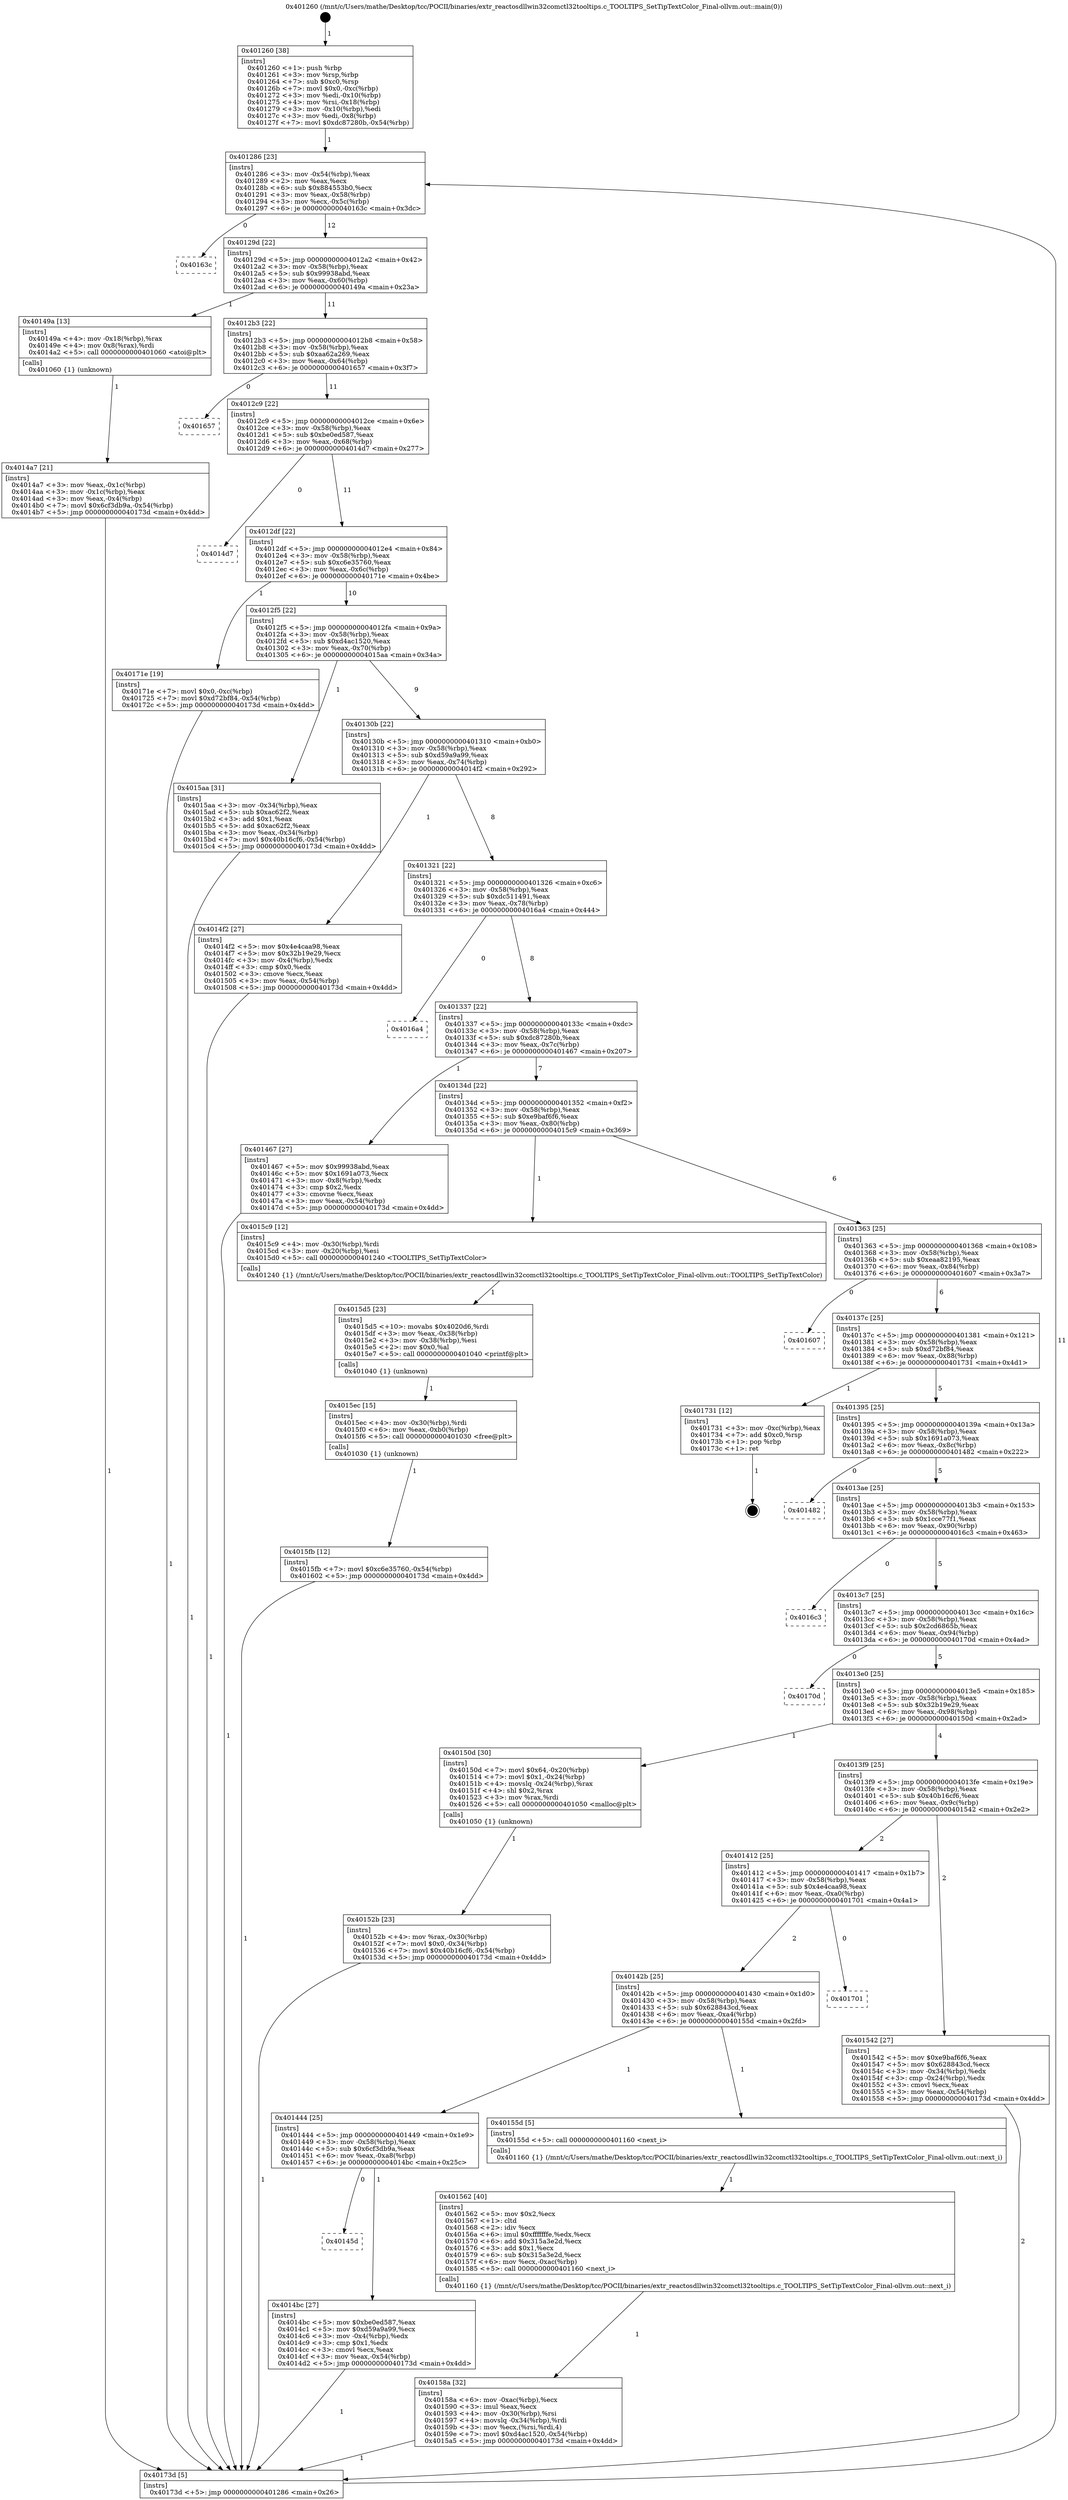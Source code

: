 digraph "0x401260" {
  label = "0x401260 (/mnt/c/Users/mathe/Desktop/tcc/POCII/binaries/extr_reactosdllwin32comctl32tooltips.c_TOOLTIPS_SetTipTextColor_Final-ollvm.out::main(0))"
  labelloc = "t"
  node[shape=record]

  Entry [label="",width=0.3,height=0.3,shape=circle,fillcolor=black,style=filled]
  "0x401286" [label="{
     0x401286 [23]\l
     | [instrs]\l
     &nbsp;&nbsp;0x401286 \<+3\>: mov -0x54(%rbp),%eax\l
     &nbsp;&nbsp;0x401289 \<+2\>: mov %eax,%ecx\l
     &nbsp;&nbsp;0x40128b \<+6\>: sub $0x884553b0,%ecx\l
     &nbsp;&nbsp;0x401291 \<+3\>: mov %eax,-0x58(%rbp)\l
     &nbsp;&nbsp;0x401294 \<+3\>: mov %ecx,-0x5c(%rbp)\l
     &nbsp;&nbsp;0x401297 \<+6\>: je 000000000040163c \<main+0x3dc\>\l
  }"]
  "0x40163c" [label="{
     0x40163c\l
  }", style=dashed]
  "0x40129d" [label="{
     0x40129d [22]\l
     | [instrs]\l
     &nbsp;&nbsp;0x40129d \<+5\>: jmp 00000000004012a2 \<main+0x42\>\l
     &nbsp;&nbsp;0x4012a2 \<+3\>: mov -0x58(%rbp),%eax\l
     &nbsp;&nbsp;0x4012a5 \<+5\>: sub $0x99938abd,%eax\l
     &nbsp;&nbsp;0x4012aa \<+3\>: mov %eax,-0x60(%rbp)\l
     &nbsp;&nbsp;0x4012ad \<+6\>: je 000000000040149a \<main+0x23a\>\l
  }"]
  Exit [label="",width=0.3,height=0.3,shape=circle,fillcolor=black,style=filled,peripheries=2]
  "0x40149a" [label="{
     0x40149a [13]\l
     | [instrs]\l
     &nbsp;&nbsp;0x40149a \<+4\>: mov -0x18(%rbp),%rax\l
     &nbsp;&nbsp;0x40149e \<+4\>: mov 0x8(%rax),%rdi\l
     &nbsp;&nbsp;0x4014a2 \<+5\>: call 0000000000401060 \<atoi@plt\>\l
     | [calls]\l
     &nbsp;&nbsp;0x401060 \{1\} (unknown)\l
  }"]
  "0x4012b3" [label="{
     0x4012b3 [22]\l
     | [instrs]\l
     &nbsp;&nbsp;0x4012b3 \<+5\>: jmp 00000000004012b8 \<main+0x58\>\l
     &nbsp;&nbsp;0x4012b8 \<+3\>: mov -0x58(%rbp),%eax\l
     &nbsp;&nbsp;0x4012bb \<+5\>: sub $0xaa62a269,%eax\l
     &nbsp;&nbsp;0x4012c0 \<+3\>: mov %eax,-0x64(%rbp)\l
     &nbsp;&nbsp;0x4012c3 \<+6\>: je 0000000000401657 \<main+0x3f7\>\l
  }"]
  "0x4015fb" [label="{
     0x4015fb [12]\l
     | [instrs]\l
     &nbsp;&nbsp;0x4015fb \<+7\>: movl $0xc6e35760,-0x54(%rbp)\l
     &nbsp;&nbsp;0x401602 \<+5\>: jmp 000000000040173d \<main+0x4dd\>\l
  }"]
  "0x401657" [label="{
     0x401657\l
  }", style=dashed]
  "0x4012c9" [label="{
     0x4012c9 [22]\l
     | [instrs]\l
     &nbsp;&nbsp;0x4012c9 \<+5\>: jmp 00000000004012ce \<main+0x6e\>\l
     &nbsp;&nbsp;0x4012ce \<+3\>: mov -0x58(%rbp),%eax\l
     &nbsp;&nbsp;0x4012d1 \<+5\>: sub $0xbe0ed587,%eax\l
     &nbsp;&nbsp;0x4012d6 \<+3\>: mov %eax,-0x68(%rbp)\l
     &nbsp;&nbsp;0x4012d9 \<+6\>: je 00000000004014d7 \<main+0x277\>\l
  }"]
  "0x4015ec" [label="{
     0x4015ec [15]\l
     | [instrs]\l
     &nbsp;&nbsp;0x4015ec \<+4\>: mov -0x30(%rbp),%rdi\l
     &nbsp;&nbsp;0x4015f0 \<+6\>: mov %eax,-0xb0(%rbp)\l
     &nbsp;&nbsp;0x4015f6 \<+5\>: call 0000000000401030 \<free@plt\>\l
     | [calls]\l
     &nbsp;&nbsp;0x401030 \{1\} (unknown)\l
  }"]
  "0x4014d7" [label="{
     0x4014d7\l
  }", style=dashed]
  "0x4012df" [label="{
     0x4012df [22]\l
     | [instrs]\l
     &nbsp;&nbsp;0x4012df \<+5\>: jmp 00000000004012e4 \<main+0x84\>\l
     &nbsp;&nbsp;0x4012e4 \<+3\>: mov -0x58(%rbp),%eax\l
     &nbsp;&nbsp;0x4012e7 \<+5\>: sub $0xc6e35760,%eax\l
     &nbsp;&nbsp;0x4012ec \<+3\>: mov %eax,-0x6c(%rbp)\l
     &nbsp;&nbsp;0x4012ef \<+6\>: je 000000000040171e \<main+0x4be\>\l
  }"]
  "0x4015d5" [label="{
     0x4015d5 [23]\l
     | [instrs]\l
     &nbsp;&nbsp;0x4015d5 \<+10\>: movabs $0x4020d6,%rdi\l
     &nbsp;&nbsp;0x4015df \<+3\>: mov %eax,-0x38(%rbp)\l
     &nbsp;&nbsp;0x4015e2 \<+3\>: mov -0x38(%rbp),%esi\l
     &nbsp;&nbsp;0x4015e5 \<+2\>: mov $0x0,%al\l
     &nbsp;&nbsp;0x4015e7 \<+5\>: call 0000000000401040 \<printf@plt\>\l
     | [calls]\l
     &nbsp;&nbsp;0x401040 \{1\} (unknown)\l
  }"]
  "0x40171e" [label="{
     0x40171e [19]\l
     | [instrs]\l
     &nbsp;&nbsp;0x40171e \<+7\>: movl $0x0,-0xc(%rbp)\l
     &nbsp;&nbsp;0x401725 \<+7\>: movl $0xd72bf84,-0x54(%rbp)\l
     &nbsp;&nbsp;0x40172c \<+5\>: jmp 000000000040173d \<main+0x4dd\>\l
  }"]
  "0x4012f5" [label="{
     0x4012f5 [22]\l
     | [instrs]\l
     &nbsp;&nbsp;0x4012f5 \<+5\>: jmp 00000000004012fa \<main+0x9a\>\l
     &nbsp;&nbsp;0x4012fa \<+3\>: mov -0x58(%rbp),%eax\l
     &nbsp;&nbsp;0x4012fd \<+5\>: sub $0xd4ac1520,%eax\l
     &nbsp;&nbsp;0x401302 \<+3\>: mov %eax,-0x70(%rbp)\l
     &nbsp;&nbsp;0x401305 \<+6\>: je 00000000004015aa \<main+0x34a\>\l
  }"]
  "0x40158a" [label="{
     0x40158a [32]\l
     | [instrs]\l
     &nbsp;&nbsp;0x40158a \<+6\>: mov -0xac(%rbp),%ecx\l
     &nbsp;&nbsp;0x401590 \<+3\>: imul %eax,%ecx\l
     &nbsp;&nbsp;0x401593 \<+4\>: mov -0x30(%rbp),%rsi\l
     &nbsp;&nbsp;0x401597 \<+4\>: movslq -0x34(%rbp),%rdi\l
     &nbsp;&nbsp;0x40159b \<+3\>: mov %ecx,(%rsi,%rdi,4)\l
     &nbsp;&nbsp;0x40159e \<+7\>: movl $0xd4ac1520,-0x54(%rbp)\l
     &nbsp;&nbsp;0x4015a5 \<+5\>: jmp 000000000040173d \<main+0x4dd\>\l
  }"]
  "0x4015aa" [label="{
     0x4015aa [31]\l
     | [instrs]\l
     &nbsp;&nbsp;0x4015aa \<+3\>: mov -0x34(%rbp),%eax\l
     &nbsp;&nbsp;0x4015ad \<+5\>: sub $0xac62f2,%eax\l
     &nbsp;&nbsp;0x4015b2 \<+3\>: add $0x1,%eax\l
     &nbsp;&nbsp;0x4015b5 \<+5\>: add $0xac62f2,%eax\l
     &nbsp;&nbsp;0x4015ba \<+3\>: mov %eax,-0x34(%rbp)\l
     &nbsp;&nbsp;0x4015bd \<+7\>: movl $0x40b16cf6,-0x54(%rbp)\l
     &nbsp;&nbsp;0x4015c4 \<+5\>: jmp 000000000040173d \<main+0x4dd\>\l
  }"]
  "0x40130b" [label="{
     0x40130b [22]\l
     | [instrs]\l
     &nbsp;&nbsp;0x40130b \<+5\>: jmp 0000000000401310 \<main+0xb0\>\l
     &nbsp;&nbsp;0x401310 \<+3\>: mov -0x58(%rbp),%eax\l
     &nbsp;&nbsp;0x401313 \<+5\>: sub $0xd59a9a99,%eax\l
     &nbsp;&nbsp;0x401318 \<+3\>: mov %eax,-0x74(%rbp)\l
     &nbsp;&nbsp;0x40131b \<+6\>: je 00000000004014f2 \<main+0x292\>\l
  }"]
  "0x401562" [label="{
     0x401562 [40]\l
     | [instrs]\l
     &nbsp;&nbsp;0x401562 \<+5\>: mov $0x2,%ecx\l
     &nbsp;&nbsp;0x401567 \<+1\>: cltd\l
     &nbsp;&nbsp;0x401568 \<+2\>: idiv %ecx\l
     &nbsp;&nbsp;0x40156a \<+6\>: imul $0xfffffffe,%edx,%ecx\l
     &nbsp;&nbsp;0x401570 \<+6\>: add $0x315a3e2d,%ecx\l
     &nbsp;&nbsp;0x401576 \<+3\>: add $0x1,%ecx\l
     &nbsp;&nbsp;0x401579 \<+6\>: sub $0x315a3e2d,%ecx\l
     &nbsp;&nbsp;0x40157f \<+6\>: mov %ecx,-0xac(%rbp)\l
     &nbsp;&nbsp;0x401585 \<+5\>: call 0000000000401160 \<next_i\>\l
     | [calls]\l
     &nbsp;&nbsp;0x401160 \{1\} (/mnt/c/Users/mathe/Desktop/tcc/POCII/binaries/extr_reactosdllwin32comctl32tooltips.c_TOOLTIPS_SetTipTextColor_Final-ollvm.out::next_i)\l
  }"]
  "0x4014f2" [label="{
     0x4014f2 [27]\l
     | [instrs]\l
     &nbsp;&nbsp;0x4014f2 \<+5\>: mov $0x4e4caa98,%eax\l
     &nbsp;&nbsp;0x4014f7 \<+5\>: mov $0x32b19e29,%ecx\l
     &nbsp;&nbsp;0x4014fc \<+3\>: mov -0x4(%rbp),%edx\l
     &nbsp;&nbsp;0x4014ff \<+3\>: cmp $0x0,%edx\l
     &nbsp;&nbsp;0x401502 \<+3\>: cmove %ecx,%eax\l
     &nbsp;&nbsp;0x401505 \<+3\>: mov %eax,-0x54(%rbp)\l
     &nbsp;&nbsp;0x401508 \<+5\>: jmp 000000000040173d \<main+0x4dd\>\l
  }"]
  "0x401321" [label="{
     0x401321 [22]\l
     | [instrs]\l
     &nbsp;&nbsp;0x401321 \<+5\>: jmp 0000000000401326 \<main+0xc6\>\l
     &nbsp;&nbsp;0x401326 \<+3\>: mov -0x58(%rbp),%eax\l
     &nbsp;&nbsp;0x401329 \<+5\>: sub $0xdc511491,%eax\l
     &nbsp;&nbsp;0x40132e \<+3\>: mov %eax,-0x78(%rbp)\l
     &nbsp;&nbsp;0x401331 \<+6\>: je 00000000004016a4 \<main+0x444\>\l
  }"]
  "0x40152b" [label="{
     0x40152b [23]\l
     | [instrs]\l
     &nbsp;&nbsp;0x40152b \<+4\>: mov %rax,-0x30(%rbp)\l
     &nbsp;&nbsp;0x40152f \<+7\>: movl $0x0,-0x34(%rbp)\l
     &nbsp;&nbsp;0x401536 \<+7\>: movl $0x40b16cf6,-0x54(%rbp)\l
     &nbsp;&nbsp;0x40153d \<+5\>: jmp 000000000040173d \<main+0x4dd\>\l
  }"]
  "0x4016a4" [label="{
     0x4016a4\l
  }", style=dashed]
  "0x401337" [label="{
     0x401337 [22]\l
     | [instrs]\l
     &nbsp;&nbsp;0x401337 \<+5\>: jmp 000000000040133c \<main+0xdc\>\l
     &nbsp;&nbsp;0x40133c \<+3\>: mov -0x58(%rbp),%eax\l
     &nbsp;&nbsp;0x40133f \<+5\>: sub $0xdc87280b,%eax\l
     &nbsp;&nbsp;0x401344 \<+3\>: mov %eax,-0x7c(%rbp)\l
     &nbsp;&nbsp;0x401347 \<+6\>: je 0000000000401467 \<main+0x207\>\l
  }"]
  "0x40145d" [label="{
     0x40145d\l
  }", style=dashed]
  "0x401467" [label="{
     0x401467 [27]\l
     | [instrs]\l
     &nbsp;&nbsp;0x401467 \<+5\>: mov $0x99938abd,%eax\l
     &nbsp;&nbsp;0x40146c \<+5\>: mov $0x1691a073,%ecx\l
     &nbsp;&nbsp;0x401471 \<+3\>: mov -0x8(%rbp),%edx\l
     &nbsp;&nbsp;0x401474 \<+3\>: cmp $0x2,%edx\l
     &nbsp;&nbsp;0x401477 \<+3\>: cmovne %ecx,%eax\l
     &nbsp;&nbsp;0x40147a \<+3\>: mov %eax,-0x54(%rbp)\l
     &nbsp;&nbsp;0x40147d \<+5\>: jmp 000000000040173d \<main+0x4dd\>\l
  }"]
  "0x40134d" [label="{
     0x40134d [22]\l
     | [instrs]\l
     &nbsp;&nbsp;0x40134d \<+5\>: jmp 0000000000401352 \<main+0xf2\>\l
     &nbsp;&nbsp;0x401352 \<+3\>: mov -0x58(%rbp),%eax\l
     &nbsp;&nbsp;0x401355 \<+5\>: sub $0xe9baf6f6,%eax\l
     &nbsp;&nbsp;0x40135a \<+3\>: mov %eax,-0x80(%rbp)\l
     &nbsp;&nbsp;0x40135d \<+6\>: je 00000000004015c9 \<main+0x369\>\l
  }"]
  "0x40173d" [label="{
     0x40173d [5]\l
     | [instrs]\l
     &nbsp;&nbsp;0x40173d \<+5\>: jmp 0000000000401286 \<main+0x26\>\l
  }"]
  "0x401260" [label="{
     0x401260 [38]\l
     | [instrs]\l
     &nbsp;&nbsp;0x401260 \<+1\>: push %rbp\l
     &nbsp;&nbsp;0x401261 \<+3\>: mov %rsp,%rbp\l
     &nbsp;&nbsp;0x401264 \<+7\>: sub $0xc0,%rsp\l
     &nbsp;&nbsp;0x40126b \<+7\>: movl $0x0,-0xc(%rbp)\l
     &nbsp;&nbsp;0x401272 \<+3\>: mov %edi,-0x10(%rbp)\l
     &nbsp;&nbsp;0x401275 \<+4\>: mov %rsi,-0x18(%rbp)\l
     &nbsp;&nbsp;0x401279 \<+3\>: mov -0x10(%rbp),%edi\l
     &nbsp;&nbsp;0x40127c \<+3\>: mov %edi,-0x8(%rbp)\l
     &nbsp;&nbsp;0x40127f \<+7\>: movl $0xdc87280b,-0x54(%rbp)\l
  }"]
  "0x4014a7" [label="{
     0x4014a7 [21]\l
     | [instrs]\l
     &nbsp;&nbsp;0x4014a7 \<+3\>: mov %eax,-0x1c(%rbp)\l
     &nbsp;&nbsp;0x4014aa \<+3\>: mov -0x1c(%rbp),%eax\l
     &nbsp;&nbsp;0x4014ad \<+3\>: mov %eax,-0x4(%rbp)\l
     &nbsp;&nbsp;0x4014b0 \<+7\>: movl $0x6cf3db9a,-0x54(%rbp)\l
     &nbsp;&nbsp;0x4014b7 \<+5\>: jmp 000000000040173d \<main+0x4dd\>\l
  }"]
  "0x4014bc" [label="{
     0x4014bc [27]\l
     | [instrs]\l
     &nbsp;&nbsp;0x4014bc \<+5\>: mov $0xbe0ed587,%eax\l
     &nbsp;&nbsp;0x4014c1 \<+5\>: mov $0xd59a9a99,%ecx\l
     &nbsp;&nbsp;0x4014c6 \<+3\>: mov -0x4(%rbp),%edx\l
     &nbsp;&nbsp;0x4014c9 \<+3\>: cmp $0x1,%edx\l
     &nbsp;&nbsp;0x4014cc \<+3\>: cmovl %ecx,%eax\l
     &nbsp;&nbsp;0x4014cf \<+3\>: mov %eax,-0x54(%rbp)\l
     &nbsp;&nbsp;0x4014d2 \<+5\>: jmp 000000000040173d \<main+0x4dd\>\l
  }"]
  "0x4015c9" [label="{
     0x4015c9 [12]\l
     | [instrs]\l
     &nbsp;&nbsp;0x4015c9 \<+4\>: mov -0x30(%rbp),%rdi\l
     &nbsp;&nbsp;0x4015cd \<+3\>: mov -0x20(%rbp),%esi\l
     &nbsp;&nbsp;0x4015d0 \<+5\>: call 0000000000401240 \<TOOLTIPS_SetTipTextColor\>\l
     | [calls]\l
     &nbsp;&nbsp;0x401240 \{1\} (/mnt/c/Users/mathe/Desktop/tcc/POCII/binaries/extr_reactosdllwin32comctl32tooltips.c_TOOLTIPS_SetTipTextColor_Final-ollvm.out::TOOLTIPS_SetTipTextColor)\l
  }"]
  "0x401363" [label="{
     0x401363 [25]\l
     | [instrs]\l
     &nbsp;&nbsp;0x401363 \<+5\>: jmp 0000000000401368 \<main+0x108\>\l
     &nbsp;&nbsp;0x401368 \<+3\>: mov -0x58(%rbp),%eax\l
     &nbsp;&nbsp;0x40136b \<+5\>: sub $0xeaa82195,%eax\l
     &nbsp;&nbsp;0x401370 \<+6\>: mov %eax,-0x84(%rbp)\l
     &nbsp;&nbsp;0x401376 \<+6\>: je 0000000000401607 \<main+0x3a7\>\l
  }"]
  "0x401444" [label="{
     0x401444 [25]\l
     | [instrs]\l
     &nbsp;&nbsp;0x401444 \<+5\>: jmp 0000000000401449 \<main+0x1e9\>\l
     &nbsp;&nbsp;0x401449 \<+3\>: mov -0x58(%rbp),%eax\l
     &nbsp;&nbsp;0x40144c \<+5\>: sub $0x6cf3db9a,%eax\l
     &nbsp;&nbsp;0x401451 \<+6\>: mov %eax,-0xa8(%rbp)\l
     &nbsp;&nbsp;0x401457 \<+6\>: je 00000000004014bc \<main+0x25c\>\l
  }"]
  "0x401607" [label="{
     0x401607\l
  }", style=dashed]
  "0x40137c" [label="{
     0x40137c [25]\l
     | [instrs]\l
     &nbsp;&nbsp;0x40137c \<+5\>: jmp 0000000000401381 \<main+0x121\>\l
     &nbsp;&nbsp;0x401381 \<+3\>: mov -0x58(%rbp),%eax\l
     &nbsp;&nbsp;0x401384 \<+5\>: sub $0xd72bf84,%eax\l
     &nbsp;&nbsp;0x401389 \<+6\>: mov %eax,-0x88(%rbp)\l
     &nbsp;&nbsp;0x40138f \<+6\>: je 0000000000401731 \<main+0x4d1\>\l
  }"]
  "0x40155d" [label="{
     0x40155d [5]\l
     | [instrs]\l
     &nbsp;&nbsp;0x40155d \<+5\>: call 0000000000401160 \<next_i\>\l
     | [calls]\l
     &nbsp;&nbsp;0x401160 \{1\} (/mnt/c/Users/mathe/Desktop/tcc/POCII/binaries/extr_reactosdllwin32comctl32tooltips.c_TOOLTIPS_SetTipTextColor_Final-ollvm.out::next_i)\l
  }"]
  "0x401731" [label="{
     0x401731 [12]\l
     | [instrs]\l
     &nbsp;&nbsp;0x401731 \<+3\>: mov -0xc(%rbp),%eax\l
     &nbsp;&nbsp;0x401734 \<+7\>: add $0xc0,%rsp\l
     &nbsp;&nbsp;0x40173b \<+1\>: pop %rbp\l
     &nbsp;&nbsp;0x40173c \<+1\>: ret\l
  }"]
  "0x401395" [label="{
     0x401395 [25]\l
     | [instrs]\l
     &nbsp;&nbsp;0x401395 \<+5\>: jmp 000000000040139a \<main+0x13a\>\l
     &nbsp;&nbsp;0x40139a \<+3\>: mov -0x58(%rbp),%eax\l
     &nbsp;&nbsp;0x40139d \<+5\>: sub $0x1691a073,%eax\l
     &nbsp;&nbsp;0x4013a2 \<+6\>: mov %eax,-0x8c(%rbp)\l
     &nbsp;&nbsp;0x4013a8 \<+6\>: je 0000000000401482 \<main+0x222\>\l
  }"]
  "0x40142b" [label="{
     0x40142b [25]\l
     | [instrs]\l
     &nbsp;&nbsp;0x40142b \<+5\>: jmp 0000000000401430 \<main+0x1d0\>\l
     &nbsp;&nbsp;0x401430 \<+3\>: mov -0x58(%rbp),%eax\l
     &nbsp;&nbsp;0x401433 \<+5\>: sub $0x628843cd,%eax\l
     &nbsp;&nbsp;0x401438 \<+6\>: mov %eax,-0xa4(%rbp)\l
     &nbsp;&nbsp;0x40143e \<+6\>: je 000000000040155d \<main+0x2fd\>\l
  }"]
  "0x401482" [label="{
     0x401482\l
  }", style=dashed]
  "0x4013ae" [label="{
     0x4013ae [25]\l
     | [instrs]\l
     &nbsp;&nbsp;0x4013ae \<+5\>: jmp 00000000004013b3 \<main+0x153\>\l
     &nbsp;&nbsp;0x4013b3 \<+3\>: mov -0x58(%rbp),%eax\l
     &nbsp;&nbsp;0x4013b6 \<+5\>: sub $0x1cce77f1,%eax\l
     &nbsp;&nbsp;0x4013bb \<+6\>: mov %eax,-0x90(%rbp)\l
     &nbsp;&nbsp;0x4013c1 \<+6\>: je 00000000004016c3 \<main+0x463\>\l
  }"]
  "0x401701" [label="{
     0x401701\l
  }", style=dashed]
  "0x4016c3" [label="{
     0x4016c3\l
  }", style=dashed]
  "0x4013c7" [label="{
     0x4013c7 [25]\l
     | [instrs]\l
     &nbsp;&nbsp;0x4013c7 \<+5\>: jmp 00000000004013cc \<main+0x16c\>\l
     &nbsp;&nbsp;0x4013cc \<+3\>: mov -0x58(%rbp),%eax\l
     &nbsp;&nbsp;0x4013cf \<+5\>: sub $0x2cd6865b,%eax\l
     &nbsp;&nbsp;0x4013d4 \<+6\>: mov %eax,-0x94(%rbp)\l
     &nbsp;&nbsp;0x4013da \<+6\>: je 000000000040170d \<main+0x4ad\>\l
  }"]
  "0x401412" [label="{
     0x401412 [25]\l
     | [instrs]\l
     &nbsp;&nbsp;0x401412 \<+5\>: jmp 0000000000401417 \<main+0x1b7\>\l
     &nbsp;&nbsp;0x401417 \<+3\>: mov -0x58(%rbp),%eax\l
     &nbsp;&nbsp;0x40141a \<+5\>: sub $0x4e4caa98,%eax\l
     &nbsp;&nbsp;0x40141f \<+6\>: mov %eax,-0xa0(%rbp)\l
     &nbsp;&nbsp;0x401425 \<+6\>: je 0000000000401701 \<main+0x4a1\>\l
  }"]
  "0x40170d" [label="{
     0x40170d\l
  }", style=dashed]
  "0x4013e0" [label="{
     0x4013e0 [25]\l
     | [instrs]\l
     &nbsp;&nbsp;0x4013e0 \<+5\>: jmp 00000000004013e5 \<main+0x185\>\l
     &nbsp;&nbsp;0x4013e5 \<+3\>: mov -0x58(%rbp),%eax\l
     &nbsp;&nbsp;0x4013e8 \<+5\>: sub $0x32b19e29,%eax\l
     &nbsp;&nbsp;0x4013ed \<+6\>: mov %eax,-0x98(%rbp)\l
     &nbsp;&nbsp;0x4013f3 \<+6\>: je 000000000040150d \<main+0x2ad\>\l
  }"]
  "0x401542" [label="{
     0x401542 [27]\l
     | [instrs]\l
     &nbsp;&nbsp;0x401542 \<+5\>: mov $0xe9baf6f6,%eax\l
     &nbsp;&nbsp;0x401547 \<+5\>: mov $0x628843cd,%ecx\l
     &nbsp;&nbsp;0x40154c \<+3\>: mov -0x34(%rbp),%edx\l
     &nbsp;&nbsp;0x40154f \<+3\>: cmp -0x24(%rbp),%edx\l
     &nbsp;&nbsp;0x401552 \<+3\>: cmovl %ecx,%eax\l
     &nbsp;&nbsp;0x401555 \<+3\>: mov %eax,-0x54(%rbp)\l
     &nbsp;&nbsp;0x401558 \<+5\>: jmp 000000000040173d \<main+0x4dd\>\l
  }"]
  "0x40150d" [label="{
     0x40150d [30]\l
     | [instrs]\l
     &nbsp;&nbsp;0x40150d \<+7\>: movl $0x64,-0x20(%rbp)\l
     &nbsp;&nbsp;0x401514 \<+7\>: movl $0x1,-0x24(%rbp)\l
     &nbsp;&nbsp;0x40151b \<+4\>: movslq -0x24(%rbp),%rax\l
     &nbsp;&nbsp;0x40151f \<+4\>: shl $0x2,%rax\l
     &nbsp;&nbsp;0x401523 \<+3\>: mov %rax,%rdi\l
     &nbsp;&nbsp;0x401526 \<+5\>: call 0000000000401050 \<malloc@plt\>\l
     | [calls]\l
     &nbsp;&nbsp;0x401050 \{1\} (unknown)\l
  }"]
  "0x4013f9" [label="{
     0x4013f9 [25]\l
     | [instrs]\l
     &nbsp;&nbsp;0x4013f9 \<+5\>: jmp 00000000004013fe \<main+0x19e\>\l
     &nbsp;&nbsp;0x4013fe \<+3\>: mov -0x58(%rbp),%eax\l
     &nbsp;&nbsp;0x401401 \<+5\>: sub $0x40b16cf6,%eax\l
     &nbsp;&nbsp;0x401406 \<+6\>: mov %eax,-0x9c(%rbp)\l
     &nbsp;&nbsp;0x40140c \<+6\>: je 0000000000401542 \<main+0x2e2\>\l
  }"]
  Entry -> "0x401260" [label=" 1"]
  "0x401286" -> "0x40163c" [label=" 0"]
  "0x401286" -> "0x40129d" [label=" 12"]
  "0x401731" -> Exit [label=" 1"]
  "0x40129d" -> "0x40149a" [label=" 1"]
  "0x40129d" -> "0x4012b3" [label=" 11"]
  "0x40171e" -> "0x40173d" [label=" 1"]
  "0x4012b3" -> "0x401657" [label=" 0"]
  "0x4012b3" -> "0x4012c9" [label=" 11"]
  "0x4015fb" -> "0x40173d" [label=" 1"]
  "0x4012c9" -> "0x4014d7" [label=" 0"]
  "0x4012c9" -> "0x4012df" [label=" 11"]
  "0x4015ec" -> "0x4015fb" [label=" 1"]
  "0x4012df" -> "0x40171e" [label=" 1"]
  "0x4012df" -> "0x4012f5" [label=" 10"]
  "0x4015d5" -> "0x4015ec" [label=" 1"]
  "0x4012f5" -> "0x4015aa" [label=" 1"]
  "0x4012f5" -> "0x40130b" [label=" 9"]
  "0x4015c9" -> "0x4015d5" [label=" 1"]
  "0x40130b" -> "0x4014f2" [label=" 1"]
  "0x40130b" -> "0x401321" [label=" 8"]
  "0x4015aa" -> "0x40173d" [label=" 1"]
  "0x401321" -> "0x4016a4" [label=" 0"]
  "0x401321" -> "0x401337" [label=" 8"]
  "0x40158a" -> "0x40173d" [label=" 1"]
  "0x401337" -> "0x401467" [label=" 1"]
  "0x401337" -> "0x40134d" [label=" 7"]
  "0x401467" -> "0x40173d" [label=" 1"]
  "0x401260" -> "0x401286" [label=" 1"]
  "0x40173d" -> "0x401286" [label=" 11"]
  "0x40149a" -> "0x4014a7" [label=" 1"]
  "0x4014a7" -> "0x40173d" [label=" 1"]
  "0x401562" -> "0x40158a" [label=" 1"]
  "0x40134d" -> "0x4015c9" [label=" 1"]
  "0x40134d" -> "0x401363" [label=" 6"]
  "0x40155d" -> "0x401562" [label=" 1"]
  "0x401363" -> "0x401607" [label=" 0"]
  "0x401363" -> "0x40137c" [label=" 6"]
  "0x40152b" -> "0x40173d" [label=" 1"]
  "0x40137c" -> "0x401731" [label=" 1"]
  "0x40137c" -> "0x401395" [label=" 5"]
  "0x40150d" -> "0x40152b" [label=" 1"]
  "0x401395" -> "0x401482" [label=" 0"]
  "0x401395" -> "0x4013ae" [label=" 5"]
  "0x4014bc" -> "0x40173d" [label=" 1"]
  "0x4013ae" -> "0x4016c3" [label=" 0"]
  "0x4013ae" -> "0x4013c7" [label=" 5"]
  "0x401444" -> "0x40145d" [label=" 0"]
  "0x4013c7" -> "0x40170d" [label=" 0"]
  "0x4013c7" -> "0x4013e0" [label=" 5"]
  "0x401542" -> "0x40173d" [label=" 2"]
  "0x4013e0" -> "0x40150d" [label=" 1"]
  "0x4013e0" -> "0x4013f9" [label=" 4"]
  "0x40142b" -> "0x401444" [label=" 1"]
  "0x4013f9" -> "0x401542" [label=" 2"]
  "0x4013f9" -> "0x401412" [label=" 2"]
  "0x401444" -> "0x4014bc" [label=" 1"]
  "0x401412" -> "0x401701" [label=" 0"]
  "0x401412" -> "0x40142b" [label=" 2"]
  "0x4014f2" -> "0x40173d" [label=" 1"]
  "0x40142b" -> "0x40155d" [label=" 1"]
}
